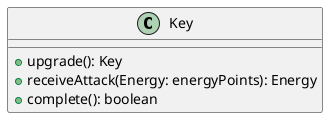 @startuml
class Key {
    +upgrade(): Key
    +receiveAttack(Energy: energyPoints): Energy
    +complete(): boolean
}
@enduml